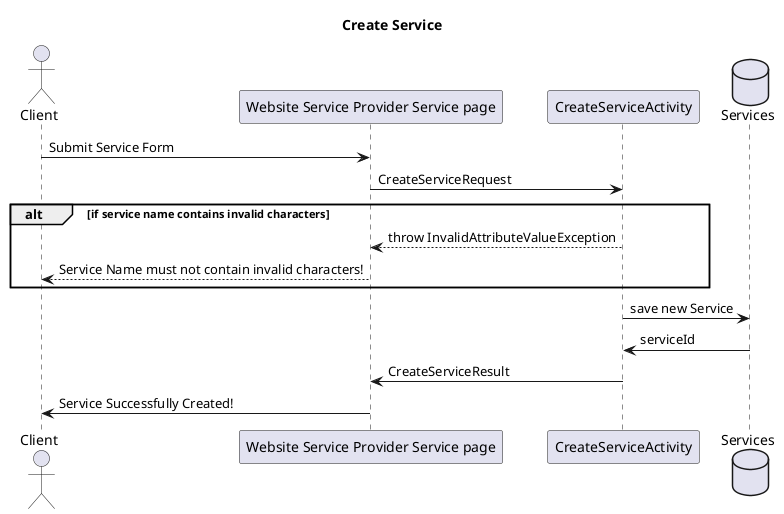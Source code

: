 @startuml
'https://plantuml.com/sequence-diagram

title Create Service
actor Client as c
participant "Website Service Provider Service page" as sps
participant CreateServiceActivity as cua
database Services as s

c -> sps: Submit Service Form
sps -> cua: CreateServiceRequest
alt if service name contains invalid characters
cua --> sps: throw InvalidAttributeValueException
sps --> c: Service Name must not contain invalid characters!
'else else continue
end
cua -> s: save new Service
s -> cua:  serviceId
cua -> sps: CreateServiceResult
sps -> c: Service Successfully Created!
@enduml